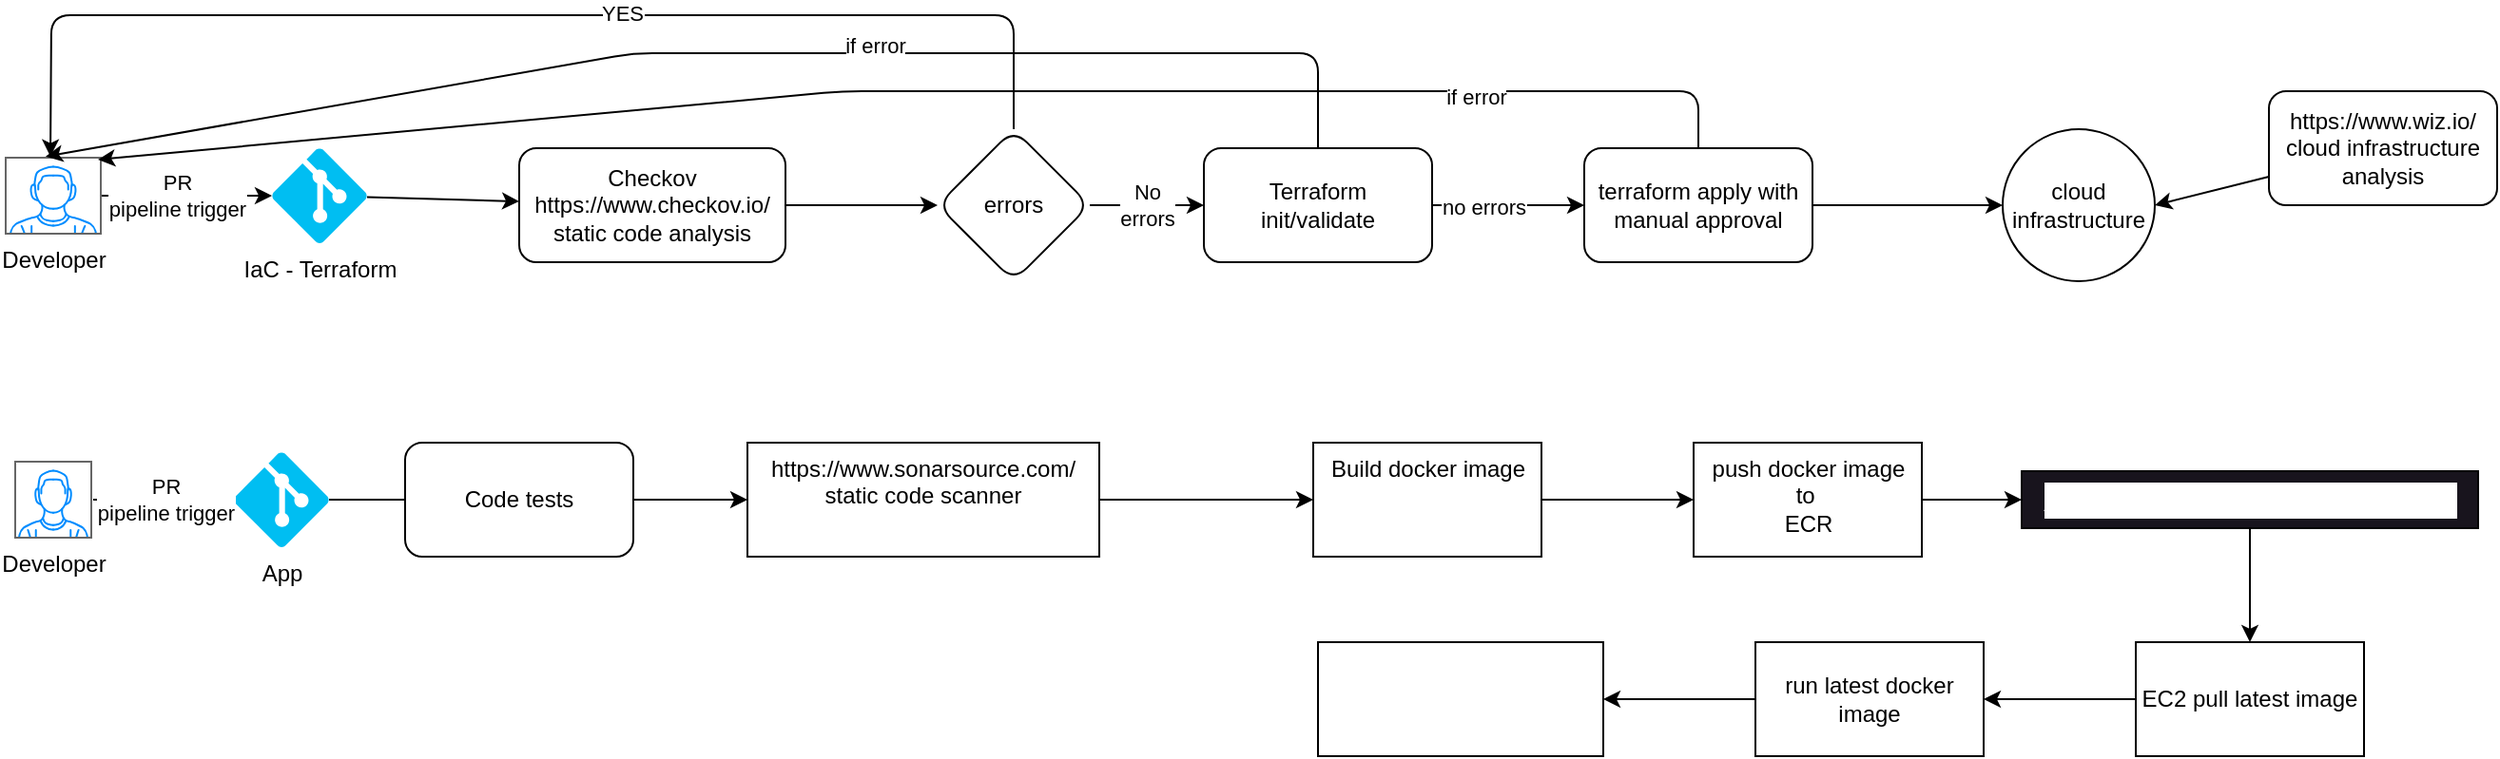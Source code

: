 <mxfile>
    <diagram id="jV6QmrjrbUkasQatavHp" name="Page-1">
        <mxGraphModel dx="1909" dy="593" grid="1" gridSize="10" guides="1" tooltips="1" connect="1" arrows="1" fold="1" page="1" pageScale="1" pageWidth="850" pageHeight="1100" math="0" shadow="0">
            <root>
                <mxCell id="0"/>
                <mxCell id="1" parent="0"/>
                <mxCell id="34" value="" style="edgeStyle=none;html=1;startArrow=none;" parent="1" source="35" target="33" edge="1">
                    <mxGeometry relative="1" as="geometry"/>
                </mxCell>
                <mxCell id="2" value="App" style="verticalLabelPosition=bottom;html=1;verticalAlign=top;align=center;strokeColor=none;fillColor=#00BEF2;shape=mxgraph.azure.git_repository;" parent="1" vertex="1">
                    <mxGeometry x="140" y="250" width="50" height="50" as="geometry"/>
                </mxCell>
                <mxCell id="9" style="edgeStyle=none;html=1;" parent="1" source="3" target="8" edge="1">
                    <mxGeometry relative="1" as="geometry"/>
                </mxCell>
                <mxCell id="3" value="IaC - Terraform" style="verticalLabelPosition=bottom;html=1;verticalAlign=top;align=center;strokeColor=none;fillColor=#00BEF2;shape=mxgraph.azure.git_repository;" parent="1" vertex="1">
                    <mxGeometry x="160" y="90" width="50" height="50" as="geometry"/>
                </mxCell>
                <mxCell id="5" style="edgeStyle=none;html=1;" parent="1" source="4" target="3" edge="1">
                    <mxGeometry relative="1" as="geometry"/>
                </mxCell>
                <mxCell id="6" value="PR&lt;br&gt;pipeline trigger" style="edgeLabel;html=1;align=center;verticalAlign=middle;resizable=0;points=[];" parent="5" vertex="1" connectable="0">
                    <mxGeometry x="0.19" y="1" relative="1" as="geometry">
                        <mxPoint x="-14" y="1" as="offset"/>
                    </mxGeometry>
                </mxCell>
                <mxCell id="4" value="Developer" style="verticalLabelPosition=bottom;shadow=0;dashed=0;align=center;html=1;verticalAlign=top;strokeWidth=1;shape=mxgraph.mockup.containers.userMale;strokeColor=#666666;strokeColor2=#008cff;" parent="1" vertex="1">
                    <mxGeometry x="20" y="95" width="50" height="40" as="geometry"/>
                </mxCell>
                <mxCell id="11" value="" style="edgeStyle=none;html=1;" parent="1" source="8" target="10" edge="1">
                    <mxGeometry relative="1" as="geometry"/>
                </mxCell>
                <mxCell id="8" value="Checkov&lt;br&gt;https://www.checkov.io/&lt;br&gt;static code analysis" style="rounded=1;whiteSpace=wrap;html=1;" parent="1" vertex="1">
                    <mxGeometry x="290" y="90" width="140" height="60" as="geometry"/>
                </mxCell>
                <mxCell id="12" style="edgeStyle=none;html=1;entryX=0.47;entryY=-0.016;entryDx=0;entryDy=0;entryPerimeter=0;" parent="1" source="10" target="4" edge="1">
                    <mxGeometry relative="1" as="geometry">
                        <Array as="points">
                            <mxPoint x="550" y="20"/>
                            <mxPoint x="270" y="20"/>
                            <mxPoint x="44" y="20"/>
                        </Array>
                    </mxGeometry>
                </mxCell>
                <mxCell id="13" value="YES" style="edgeLabel;html=1;align=center;verticalAlign=middle;resizable=0;points=[];" parent="12" vertex="1" connectable="0">
                    <mxGeometry x="-0.168" y="-1" relative="1" as="geometry">
                        <mxPoint as="offset"/>
                    </mxGeometry>
                </mxCell>
                <mxCell id="16" value="No&lt;br&gt;errors" style="edgeStyle=none;html=1;" parent="1" source="10" target="15" edge="1">
                    <mxGeometry relative="1" as="geometry"/>
                </mxCell>
                <mxCell id="10" value="errors" style="rhombus;whiteSpace=wrap;html=1;rounded=1;" parent="1" vertex="1">
                    <mxGeometry x="510" y="80" width="80" height="80" as="geometry"/>
                </mxCell>
                <mxCell id="18" value="" style="edgeStyle=none;html=1;" parent="1" source="15" target="17" edge="1">
                    <mxGeometry relative="1" as="geometry"/>
                </mxCell>
                <mxCell id="19" value="no errors" style="edgeLabel;html=1;align=center;verticalAlign=middle;resizable=0;points=[];" parent="18" vertex="1" connectable="0">
                    <mxGeometry x="-0.337" y="-1" relative="1" as="geometry">
                        <mxPoint as="offset"/>
                    </mxGeometry>
                </mxCell>
                <mxCell id="20" style="edgeStyle=none;html=1;entryX=0.42;entryY=-0.016;entryDx=0;entryDy=0;entryPerimeter=0;" parent="1" source="15" target="4" edge="1">
                    <mxGeometry relative="1" as="geometry">
                        <Array as="points">
                            <mxPoint x="710" y="40"/>
                            <mxPoint x="350" y="40"/>
                        </Array>
                    </mxGeometry>
                </mxCell>
                <mxCell id="21" value="if error" style="edgeLabel;html=1;align=center;verticalAlign=middle;resizable=0;points=[];" parent="20" vertex="1" connectable="0">
                    <mxGeometry x="-0.214" y="-4" relative="1" as="geometry">
                        <mxPoint x="1" as="offset"/>
                    </mxGeometry>
                </mxCell>
                <mxCell id="15" value="Terraform&lt;br&gt;init/validate" style="whiteSpace=wrap;html=1;rounded=1;" parent="1" vertex="1">
                    <mxGeometry x="650" y="90" width="120" height="60" as="geometry"/>
                </mxCell>
                <mxCell id="22" style="edgeStyle=none;html=1;entryX=0.97;entryY=0.025;entryDx=0;entryDy=0;entryPerimeter=0;" parent="1" source="17" target="4" edge="1">
                    <mxGeometry relative="1" as="geometry">
                        <Array as="points">
                            <mxPoint x="910" y="60"/>
                            <mxPoint x="460" y="60"/>
                        </Array>
                    </mxGeometry>
                </mxCell>
                <mxCell id="23" value="if error" style="edgeLabel;html=1;align=center;verticalAlign=middle;resizable=0;points=[];" parent="22" vertex="1" connectable="0">
                    <mxGeometry x="-0.662" y="3" relative="1" as="geometry">
                        <mxPoint as="offset"/>
                    </mxGeometry>
                </mxCell>
                <mxCell id="27" value="" style="edgeStyle=none;html=1;" parent="1" source="17" target="26" edge="1">
                    <mxGeometry relative="1" as="geometry"/>
                </mxCell>
                <mxCell id="17" value="terraform apply with manual approval" style="whiteSpace=wrap;html=1;rounded=1;" parent="1" vertex="1">
                    <mxGeometry x="850" y="90" width="120" height="60" as="geometry"/>
                </mxCell>
                <mxCell id="25" value="PR&lt;br&gt;pipeline trigger" style="edgeStyle=none;html=1;" parent="1" edge="1">
                    <mxGeometry relative="1" as="geometry">
                        <mxPoint x="66" y="275" as="sourcePoint"/>
                        <mxPoint x="141" y="275" as="targetPoint"/>
                    </mxGeometry>
                </mxCell>
                <mxCell id="24" value="Developer" style="verticalLabelPosition=bottom;shadow=0;dashed=0;align=center;html=1;verticalAlign=top;strokeWidth=1;shape=mxgraph.mockup.containers.userMale;strokeColor=#666666;strokeColor2=#008cff;" parent="1" vertex="1">
                    <mxGeometry x="25" y="255" width="40" height="40" as="geometry"/>
                </mxCell>
                <mxCell id="26" value="cloud infrastructure" style="ellipse;whiteSpace=wrap;html=1;rounded=1;" parent="1" vertex="1">
                    <mxGeometry x="1070" y="80" width="80" height="80" as="geometry"/>
                </mxCell>
                <mxCell id="29" style="edgeStyle=none;html=1;entryX=1;entryY=0.5;entryDx=0;entryDy=0;" parent="1" source="28" target="26" edge="1">
                    <mxGeometry relative="1" as="geometry"/>
                </mxCell>
                <mxCell id="28" value="https://www.wiz.io/&lt;br&gt;cloud infrastructure analysis" style="rounded=1;whiteSpace=wrap;html=1;" parent="1" vertex="1">
                    <mxGeometry x="1210" y="60" width="120" height="60" as="geometry"/>
                </mxCell>
                <mxCell id="43" value="" style="edgeStyle=none;html=1;" parent="1" source="32" target="42" edge="1">
                    <mxGeometry relative="1" as="geometry"/>
                </mxCell>
                <mxCell id="32" value="&lt;span style=&quot;font-family: &amp;quot;Amazon Ember&amp;quot;, Helvetica, Arial, sans-serif; font-size: 16px; text-align: start;&quot;&gt;Amazon ECR image scanning&amp;nbsp;&lt;/span&gt;" style="text;html=1;align=center;verticalAlign=middle;resizable=0;points=[];autosize=1;strokeColor=default;fillColor=#18141D;rounded=0;labelBackgroundColor=default;fontColor=#FFFFFF;" parent="1" vertex="1">
                    <mxGeometry x="1080" y="260" width="240" height="30" as="geometry"/>
                </mxCell>
                <mxCell id="38" value="" style="edgeStyle=none;html=1;" parent="1" source="33" target="37" edge="1">
                    <mxGeometry relative="1" as="geometry"/>
                </mxCell>
                <mxCell id="33" value="https://www.sonarsource.com/&lt;br&gt;static code scanner" style="whiteSpace=wrap;html=1;verticalAlign=top;fillColor=none;strokeColor=default;" parent="1" vertex="1">
                    <mxGeometry x="410" y="245" width="185" height="60" as="geometry"/>
                </mxCell>
                <mxCell id="36" value="" style="edgeStyle=none;html=1;endArrow=none;" parent="1" source="2" target="35" edge="1">
                    <mxGeometry relative="1" as="geometry">
                        <mxPoint x="170" y="275" as="sourcePoint"/>
                        <mxPoint x="570" y="275" as="targetPoint"/>
                    </mxGeometry>
                </mxCell>
                <mxCell id="35" value="Code tests" style="rounded=1;whiteSpace=wrap;html=1;strokeColor=default;fillColor=none;" parent="1" vertex="1">
                    <mxGeometry x="230" y="245" width="120" height="60" as="geometry"/>
                </mxCell>
                <mxCell id="40" value="" style="edgeStyle=none;html=1;" parent="1" source="37" target="39" edge="1">
                    <mxGeometry relative="1" as="geometry"/>
                </mxCell>
                <mxCell id="37" value="Build docker image" style="whiteSpace=wrap;html=1;verticalAlign=top;fillColor=none;" parent="1" vertex="1">
                    <mxGeometry x="707.5" y="245" width="120" height="60" as="geometry"/>
                </mxCell>
                <mxCell id="41" style="edgeStyle=none;html=1;" parent="1" source="39" target="32" edge="1">
                    <mxGeometry relative="1" as="geometry"/>
                </mxCell>
                <mxCell id="39" value="push docker image to&amp;nbsp;&lt;br&gt;ECR" style="whiteSpace=wrap;html=1;verticalAlign=top;fillColor=none;" parent="1" vertex="1">
                    <mxGeometry x="907.5" y="245" width="120" height="60" as="geometry"/>
                </mxCell>
                <mxCell id="45" value="" style="edgeStyle=none;html=1;" parent="1" source="42" target="44" edge="1">
                    <mxGeometry relative="1" as="geometry"/>
                </mxCell>
                <mxCell id="42" value="EC2 pull latest image" style="whiteSpace=wrap;html=1;strokeColor=default;fillColor=none;" parent="1" vertex="1">
                    <mxGeometry x="1140" y="350" width="120" height="60" as="geometry"/>
                </mxCell>
                <mxCell id="47" value="" style="edgeStyle=none;html=1;" edge="1" parent="1" source="44" target="46">
                    <mxGeometry relative="1" as="geometry"/>
                </mxCell>
                <mxCell id="44" value="run latest docker image" style="whiteSpace=wrap;html=1;fillColor=none;" parent="1" vertex="1">
                    <mxGeometry x="940" y="350" width="120" height="60" as="geometry"/>
                </mxCell>
                <mxCell id="46" value="Dynatrace scans for r&lt;span style=&quot;font-family: BerninaSans, -apple-system, Roboto, Helvetica, Arial, sans-serif; font-size: var(--type-h3-font-size); font-weight: var(--type-weight-bold); text-align: start;&quot;&gt;untime vulnerabilities&lt;/span&gt;" style="whiteSpace=wrap;html=1;fillColor=none;fontColor=#FFFFFF;labelBackgroundColor=default;" vertex="1" parent="1">
                    <mxGeometry x="710" y="350" width="150" height="60" as="geometry"/>
                </mxCell>
            </root>
        </mxGraphModel>
    </diagram>
</mxfile>